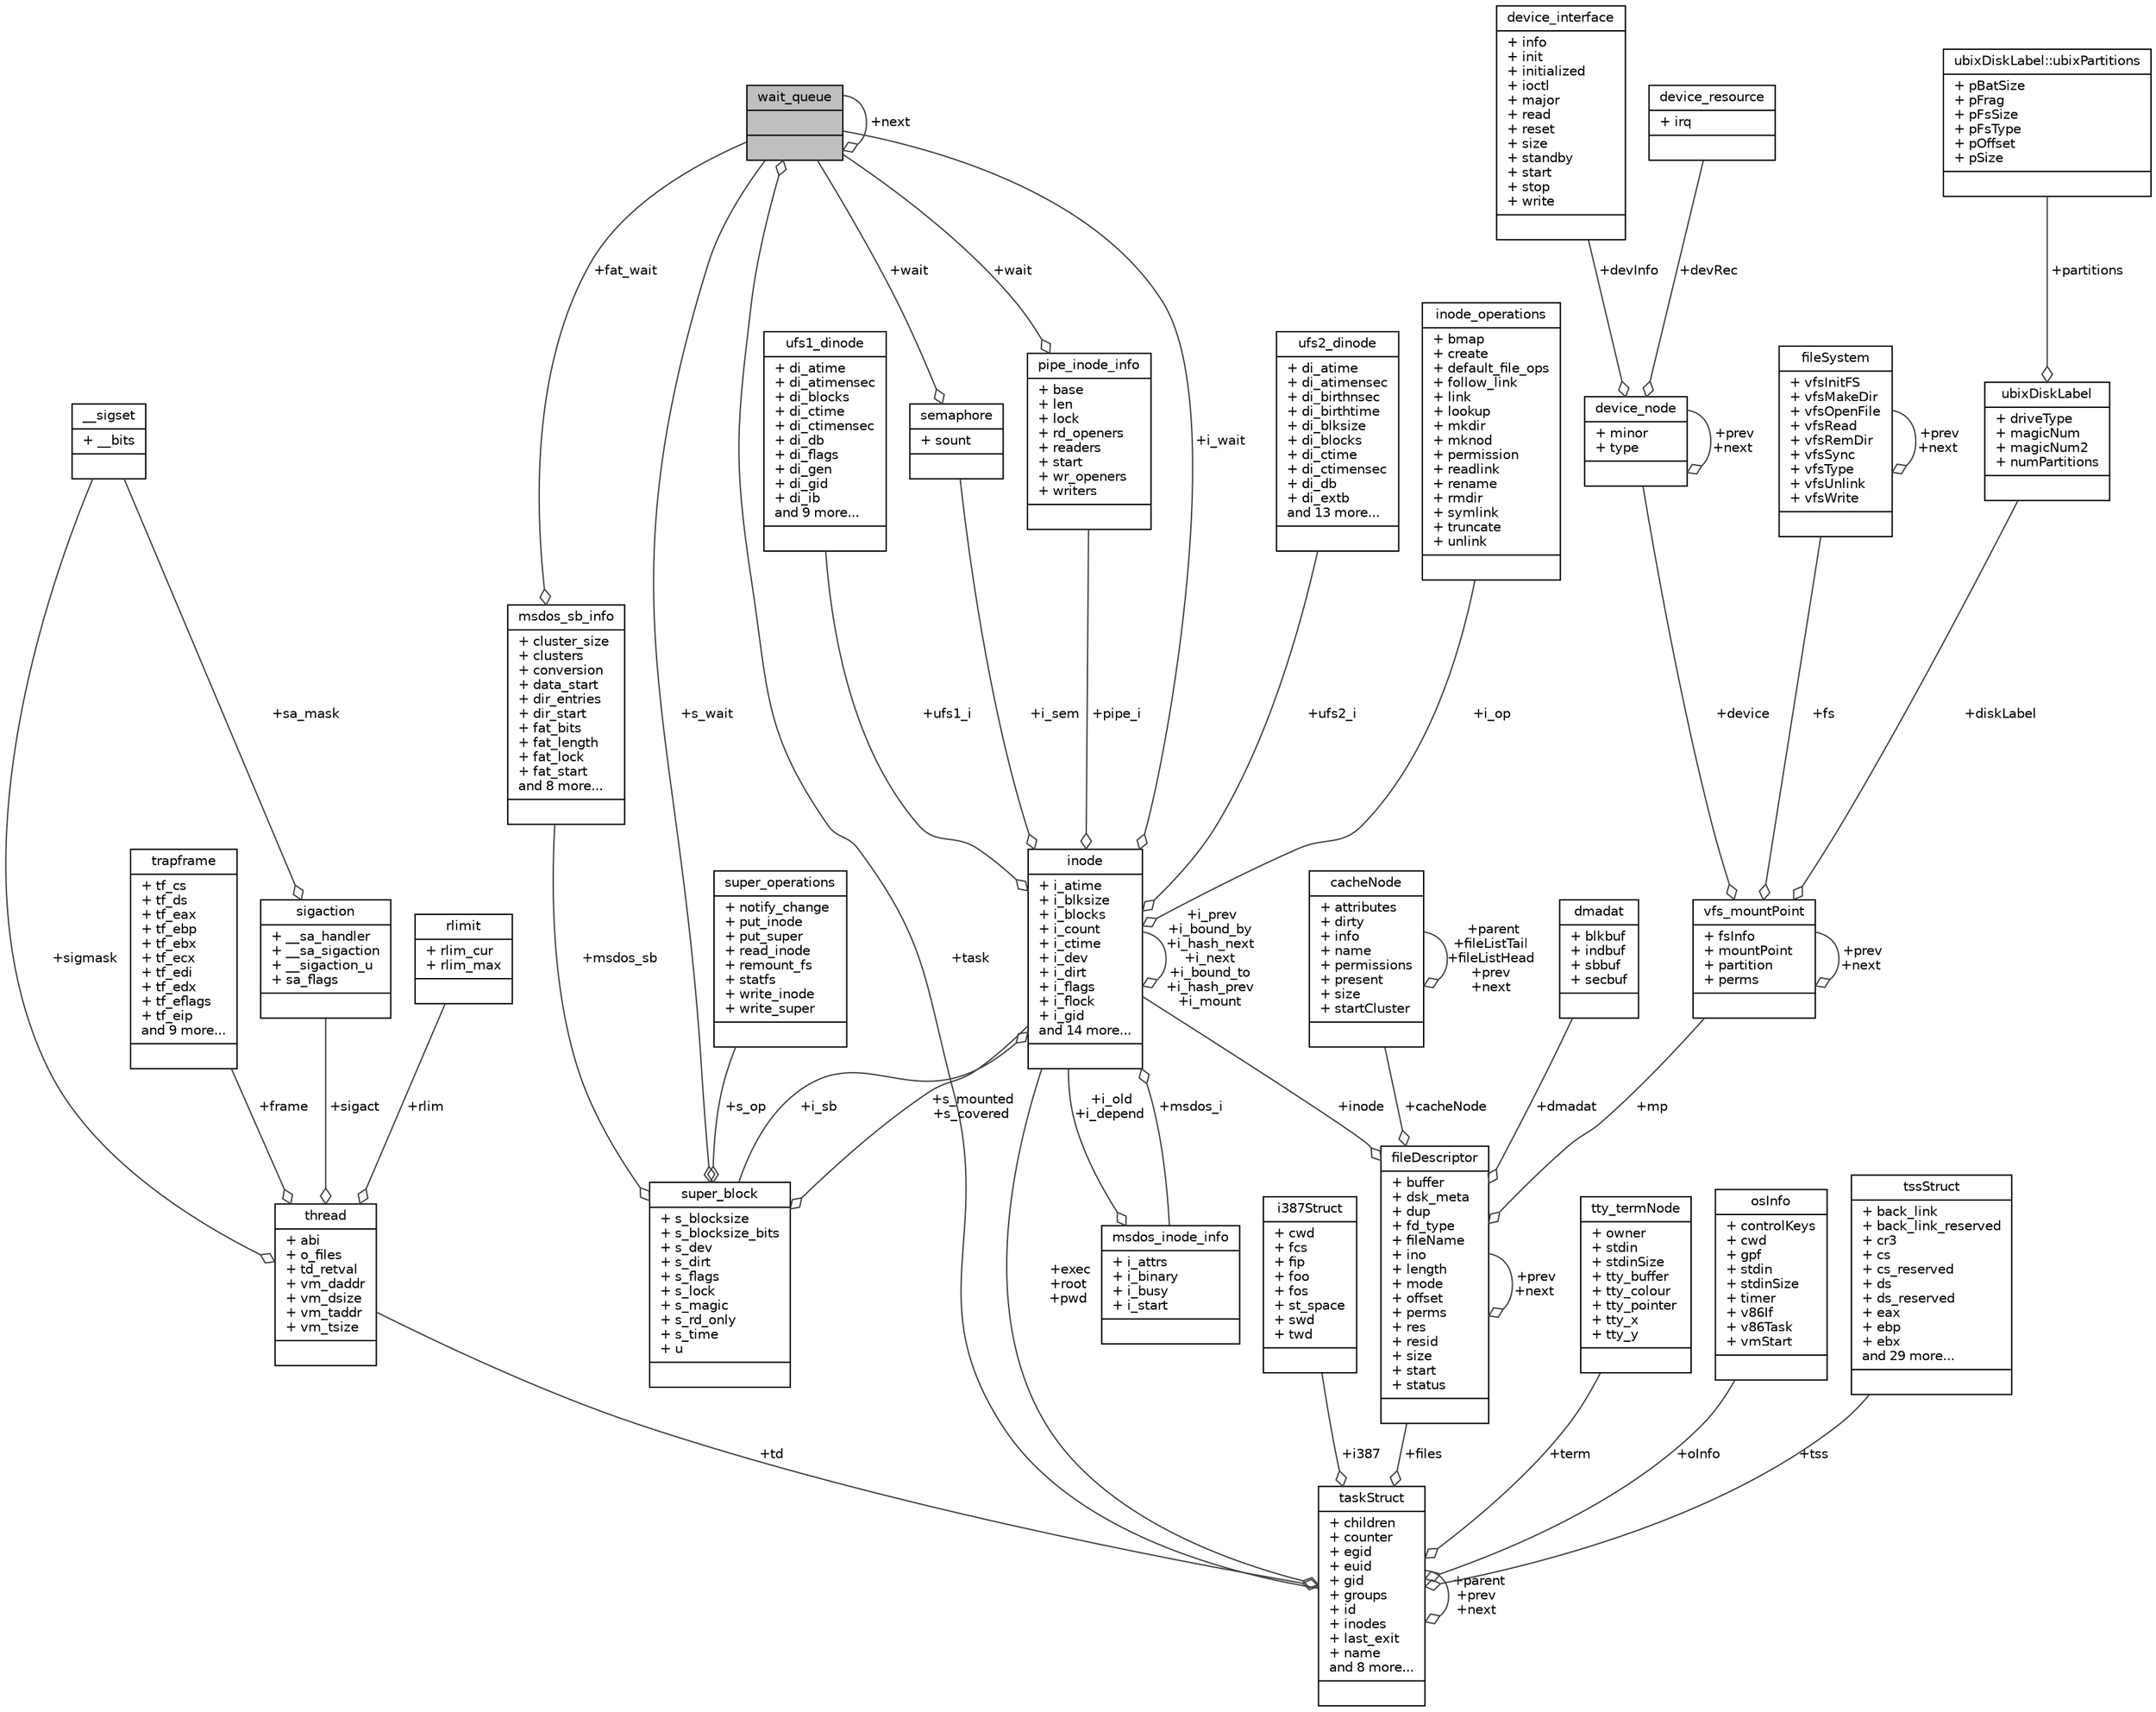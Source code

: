 digraph "wait_queue"
{
 // LATEX_PDF_SIZE
  edge [fontname="Helvetica",fontsize="10",labelfontname="Helvetica",labelfontsize="10"];
  node [fontname="Helvetica",fontsize="10",shape=record];
  Node1 [label="{wait_queue\n||}",height=0.2,width=0.4,color="black", fillcolor="grey75", style="filled", fontcolor="black",tooltip=" "];
  Node2 -> Node1 [color="grey25",fontsize="10",style="solid",label=" +task" ,arrowhead="odiamond",fontname="Helvetica"];
  Node2 [label="{taskStruct\n|+ children\l+ counter\l+ egid\l+ euid\l+ gid\l+ groups\l+ id\l+ inodes\l+ last_exit\l+ name\land 8 more...\l|}",height=0.2,width=0.4,color="black", fillcolor="white", style="filled",URL="$structtaskStruct.html",tooltip=" "];
  Node3 -> Node2 [color="grey25",fontsize="10",style="solid",label=" +exec\n+root\n+pwd" ,arrowhead="odiamond",fontname="Helvetica"];
  Node3 [label="{inode\n|+ i_atime\l+ i_blksize\l+ i_blocks\l+ i_count\l+ i_ctime\l+ i_dev\l+ i_dirt\l+ i_flags\l+ i_flock\l+ i_gid\land 14 more...\l|}",height=0.2,width=0.4,color="black", fillcolor="white", style="filled",URL="$structinode.html",tooltip=" "];
  Node4 -> Node3 [color="grey25",fontsize="10",style="solid",label=" +msdos_i" ,arrowhead="odiamond",fontname="Helvetica"];
  Node4 [label="{msdos_inode_info\n|+ i_attrs\l+ i_binary\l+ i_busy\l+ i_start\l|}",height=0.2,width=0.4,color="black", fillcolor="white", style="filled",URL="$structmsdos__inode__info.html",tooltip=" "];
  Node3 -> Node4 [color="grey25",fontsize="10",style="solid",label=" +i_old\n+i_depend" ,arrowhead="odiamond",fontname="Helvetica"];
  Node5 -> Node3 [color="grey25",fontsize="10",style="solid",label=" +i_sb" ,arrowhead="odiamond",fontname="Helvetica"];
  Node5 [label="{super_block\n|+ s_blocksize\l+ s_blocksize_bits\l+ s_dev\l+ s_dirt\l+ s_flags\l+ s_lock\l+ s_magic\l+ s_rd_only\l+ s_time\l+ u\l|}",height=0.2,width=0.4,color="black", fillcolor="white", style="filled",URL="$structsuper__block.html",tooltip=" "];
  Node6 -> Node5 [color="grey25",fontsize="10",style="solid",label=" +msdos_sb" ,arrowhead="odiamond",fontname="Helvetica"];
  Node6 [label="{msdos_sb_info\n|+ cluster_size\l+ clusters\l+ conversion\l+ data_start\l+ dir_entries\l+ dir_start\l+ fat_bits\l+ fat_length\l+ fat_lock\l+ fat_start\land 8 more...\l|}",height=0.2,width=0.4,color="black", fillcolor="white", style="filled",URL="$structmsdos__sb__info.html",tooltip=" "];
  Node1 -> Node6 [color="grey25",fontsize="10",style="solid",label=" +fat_wait" ,arrowhead="odiamond",fontname="Helvetica"];
  Node3 -> Node5 [color="grey25",fontsize="10",style="solid",label=" +s_mounted\n+s_covered" ,arrowhead="odiamond",fontname="Helvetica"];
  Node1 -> Node5 [color="grey25",fontsize="10",style="solid",label=" +s_wait" ,arrowhead="odiamond",fontname="Helvetica"];
  Node7 -> Node5 [color="grey25",fontsize="10",style="solid",label=" +s_op" ,arrowhead="odiamond",fontname="Helvetica"];
  Node7 [label="{super_operations\n|+ notify_change\l+ put_inode\l+ put_super\l+ read_inode\l+ remount_fs\l+ statfs\l+ write_inode\l+ write_super\l|}",height=0.2,width=0.4,color="black", fillcolor="white", style="filled",URL="$structsuper__operations.html",tooltip=" "];
  Node3 -> Node3 [color="grey25",fontsize="10",style="solid",label=" +i_prev\n+i_bound_by\n+i_hash_next\n+i_next\n+i_bound_to\n+i_hash_prev\n+i_mount" ,arrowhead="odiamond",fontname="Helvetica"];
  Node8 -> Node3 [color="grey25",fontsize="10",style="solid",label=" +i_sem" ,arrowhead="odiamond",fontname="Helvetica"];
  Node8 [label="{semaphore\n|+ sount\l|}",height=0.2,width=0.4,color="black", fillcolor="white", style="filled",URL="$structsemaphore.html",tooltip=" "];
  Node1 -> Node8 [color="grey25",fontsize="10",style="solid",label=" +wait" ,arrowhead="odiamond",fontname="Helvetica"];
  Node9 -> Node3 [color="grey25",fontsize="10",style="solid",label=" +pipe_i" ,arrowhead="odiamond",fontname="Helvetica"];
  Node9 [label="{pipe_inode_info\n|+ base\l+ len\l+ lock\l+ rd_openers\l+ readers\l+ start\l+ wr_openers\l+ writers\l|}",height=0.2,width=0.4,color="black", fillcolor="white", style="filled",URL="$structpipe__inode__info.html",tooltip=" "];
  Node1 -> Node9 [color="grey25",fontsize="10",style="solid",label=" +wait" ,arrowhead="odiamond",fontname="Helvetica"];
  Node10 -> Node3 [color="grey25",fontsize="10",style="solid",label=" +ufs2_i" ,arrowhead="odiamond",fontname="Helvetica"];
  Node10 [label="{ufs2_dinode\n|+ di_atime\l+ di_atimensec\l+ di_birthnsec\l+ di_birthtime\l+ di_blksize\l+ di_blocks\l+ di_ctime\l+ di_ctimensec\l+ di_db\l+ di_extb\land 13 more...\l|}",height=0.2,width=0.4,color="black", fillcolor="white", style="filled",URL="$structufs2__dinode.html",tooltip=" "];
  Node1 -> Node3 [color="grey25",fontsize="10",style="solid",label=" +i_wait" ,arrowhead="odiamond",fontname="Helvetica"];
  Node11 -> Node3 [color="grey25",fontsize="10",style="solid",label=" +i_op" ,arrowhead="odiamond",fontname="Helvetica"];
  Node11 [label="{inode_operations\n|+ bmap\l+ create\l+ default_file_ops\l+ follow_link\l+ link\l+ lookup\l+ mkdir\l+ mknod\l+ permission\l+ readlink\l+ rename\l+ rmdir\l+ symlink\l+ truncate\l+ unlink\l|}",height=0.2,width=0.4,color="black", fillcolor="white", style="filled",URL="$structinode__operations.html",tooltip=" "];
  Node12 -> Node3 [color="grey25",fontsize="10",style="solid",label=" +ufs1_i" ,arrowhead="odiamond",fontname="Helvetica"];
  Node12 [label="{ufs1_dinode\n|+ di_atime\l+ di_atimensec\l+ di_blocks\l+ di_ctime\l+ di_ctimensec\l+ di_db\l+ di_flags\l+ di_gen\l+ di_gid\l+ di_ib\land 9 more...\l|}",height=0.2,width=0.4,color="black", fillcolor="white", style="filled",URL="$structufs1__dinode.html",tooltip=" "];
  Node2 -> Node2 [color="grey25",fontsize="10",style="solid",label=" +parent\n+prev\n+next" ,arrowhead="odiamond",fontname="Helvetica"];
  Node13 -> Node2 [color="grey25",fontsize="10",style="solid",label=" +i387" ,arrowhead="odiamond",fontname="Helvetica"];
  Node13 [label="{i387Struct\n|+ cwd\l+ fcs\l+ fip\l+ foo\l+ fos\l+ st_space\l+ swd\l+ twd\l|}",height=0.2,width=0.4,color="black", fillcolor="white", style="filled",URL="$structi387Struct.html",tooltip=" "];
  Node14 -> Node2 [color="grey25",fontsize="10",style="solid",label=" +td" ,arrowhead="odiamond",fontname="Helvetica"];
  Node14 [label="{thread\n|+ abi\l+ o_files\l+ td_retval\l+ vm_daddr\l+ vm_dsize\l+ vm_taddr\l+ vm_tsize\l|}",height=0.2,width=0.4,color="black", fillcolor="white", style="filled",URL="$structthread.html",tooltip=" "];
  Node15 -> Node14 [color="grey25",fontsize="10",style="solid",label=" +frame" ,arrowhead="odiamond",fontname="Helvetica"];
  Node15 [label="{trapframe\n|+ tf_cs\l+ tf_ds\l+ tf_eax\l+ tf_ebp\l+ tf_ebx\l+ tf_ecx\l+ tf_edi\l+ tf_edx\l+ tf_eflags\l+ tf_eip\land 9 more...\l|}",height=0.2,width=0.4,color="black", fillcolor="white", style="filled",URL="$structtrapframe.html",tooltip=" "];
  Node16 -> Node14 [color="grey25",fontsize="10",style="solid",label=" +sigmask" ,arrowhead="odiamond",fontname="Helvetica"];
  Node16 [label="{__sigset\n|+ __bits\l|}",height=0.2,width=0.4,color="black", fillcolor="white", style="filled",URL="$struct____sigset.html",tooltip=" "];
  Node17 -> Node14 [color="grey25",fontsize="10",style="solid",label=" +rlim" ,arrowhead="odiamond",fontname="Helvetica"];
  Node17 [label="{rlimit\n|+ rlim_cur\l+ rlim_max\l|}",height=0.2,width=0.4,color="black", fillcolor="white", style="filled",URL="$structrlimit.html",tooltip=" "];
  Node18 -> Node14 [color="grey25",fontsize="10",style="solid",label=" +sigact" ,arrowhead="odiamond",fontname="Helvetica"];
  Node18 [label="{sigaction\n|+ __sa_handler\l+ __sa_sigaction\l+ __sigaction_u\l+ sa_flags\l|}",height=0.2,width=0.4,color="black", fillcolor="white", style="filled",URL="$structsigaction.html",tooltip=" "];
  Node16 -> Node18 [color="grey25",fontsize="10",style="solid",label=" +sa_mask" ,arrowhead="odiamond",fontname="Helvetica"];
  Node19 -> Node2 [color="grey25",fontsize="10",style="solid",label=" +files" ,arrowhead="odiamond",fontname="Helvetica"];
  Node19 [label="{fileDescriptor\n|+ buffer\l+ dsk_meta\l+ dup\l+ fd_type\l+ fileName\l+ ino\l+ length\l+ mode\l+ offset\l+ perms\l+ res\l+ resid\l+ size\l+ start\l+ status\l|}",height=0.2,width=0.4,color="black", fillcolor="white", style="filled",URL="$structfileDescriptor.html",tooltip=" "];
  Node3 -> Node19 [color="grey25",fontsize="10",style="solid",label=" +inode" ,arrowhead="odiamond",fontname="Helvetica"];
  Node20 -> Node19 [color="grey25",fontsize="10",style="solid",label=" +cacheNode" ,arrowhead="odiamond",fontname="Helvetica"];
  Node20 [label="{cacheNode\n|+ attributes\l+ dirty\l+ info\l+ name\l+ permissions\l+ present\l+ size\l+ startCluster\l|}",height=0.2,width=0.4,color="black", fillcolor="white", style="filled",URL="$structcacheNode.html",tooltip=" "];
  Node20 -> Node20 [color="grey25",fontsize="10",style="solid",label=" +parent\n+fileListTail\n+fileListHead\n+prev\n+next" ,arrowhead="odiamond",fontname="Helvetica"];
  Node19 -> Node19 [color="grey25",fontsize="10",style="solid",label=" +prev\n+next" ,arrowhead="odiamond",fontname="Helvetica"];
  Node21 -> Node19 [color="grey25",fontsize="10",style="solid",label=" +dmadat" ,arrowhead="odiamond",fontname="Helvetica"];
  Node21 [label="{dmadat\n|+ blkbuf\l+ indbuf\l+ sbbuf\l+ secbuf\l|}",height=0.2,width=0.4,color="black", fillcolor="white", style="filled",URL="$structdmadat.html",tooltip=" "];
  Node22 -> Node19 [color="grey25",fontsize="10",style="solid",label=" +mp" ,arrowhead="odiamond",fontname="Helvetica"];
  Node22 [label="{vfs_mountPoint\n|+ fsInfo\l+ mountPoint\l+ partition\l+ perms\l|}",height=0.2,width=0.4,color="black", fillcolor="white", style="filled",URL="$structvfs__mountPoint.html",tooltip=" "];
  Node23 -> Node22 [color="grey25",fontsize="10",style="solid",label=" +diskLabel" ,arrowhead="odiamond",fontname="Helvetica"];
  Node23 [label="{ubixDiskLabel\n|+ driveType\l+ magicNum\l+ magicNum2\l+ numPartitions\l|}",height=0.2,width=0.4,color="black", fillcolor="white", style="filled",URL="$structubixDiskLabel.html",tooltip=" "];
  Node24 -> Node23 [color="grey25",fontsize="10",style="solid",label=" +partitions" ,arrowhead="odiamond",fontname="Helvetica"];
  Node24 [label="{ubixDiskLabel::ubixPartitions\n|+ pBatSize\l+ pFrag\l+ pFsSize\l+ pFsType\l+ pOffset\l+ pSize\l|}",height=0.2,width=0.4,color="black", fillcolor="white", style="filled",URL="$structubixDiskLabel_1_1ubixPartitions.html",tooltip=" "];
  Node25 -> Node22 [color="grey25",fontsize="10",style="solid",label=" +device" ,arrowhead="odiamond",fontname="Helvetica"];
  Node25 [label="{device_node\n|+ minor\l+ type\l|}",height=0.2,width=0.4,color="black", fillcolor="white", style="filled",URL="$structdevice__node.html",tooltip=" "];
  Node26 -> Node25 [color="grey25",fontsize="10",style="solid",label=" +devRec" ,arrowhead="odiamond",fontname="Helvetica"];
  Node26 [label="{device_resource\n|+ irq\l|}",height=0.2,width=0.4,color="black", fillcolor="white", style="filled",URL="$structdevice__resource.html",tooltip=" "];
  Node27 -> Node25 [color="grey25",fontsize="10",style="solid",label=" +devInfo" ,arrowhead="odiamond",fontname="Helvetica"];
  Node27 [label="{device_interface\n|+ info\l+ init\l+ initialized\l+ ioctl\l+ major\l+ read\l+ reset\l+ size\l+ standby\l+ start\l+ stop\l+ write\l|}",height=0.2,width=0.4,color="black", fillcolor="white", style="filled",URL="$structdevice__interface.html",tooltip=" "];
  Node25 -> Node25 [color="grey25",fontsize="10",style="solid",label=" +prev\n+next" ,arrowhead="odiamond",fontname="Helvetica"];
  Node28 -> Node22 [color="grey25",fontsize="10",style="solid",label=" +fs" ,arrowhead="odiamond",fontname="Helvetica"];
  Node28 [label="{fileSystem\n|+ vfsInitFS\l+ vfsMakeDir\l+ vfsOpenFile\l+ vfsRead\l+ vfsRemDir\l+ vfsSync\l+ vfsType\l+ vfsUnlink\l+ vfsWrite\l|}",height=0.2,width=0.4,color="black", fillcolor="white", style="filled",URL="$structfileSystem.html",tooltip="filesSystem Structure"];
  Node28 -> Node28 [color="grey25",fontsize="10",style="solid",label=" +prev\n+next" ,arrowhead="odiamond",fontname="Helvetica"];
  Node22 -> Node22 [color="grey25",fontsize="10",style="solid",label=" +prev\n+next" ,arrowhead="odiamond",fontname="Helvetica"];
  Node29 -> Node2 [color="grey25",fontsize="10",style="solid",label=" +term" ,arrowhead="odiamond",fontname="Helvetica"];
  Node29 [label="{tty_termNode\n|+ owner\l+ stdin\l+ stdinSize\l+ tty_buffer\l+ tty_colour\l+ tty_pointer\l+ tty_x\l+ tty_y\l|}",height=0.2,width=0.4,color="black", fillcolor="white", style="filled",URL="$structtty__termNode.html",tooltip=" "];
  Node30 -> Node2 [color="grey25",fontsize="10",style="solid",label=" +oInfo" ,arrowhead="odiamond",fontname="Helvetica"];
  Node30 [label="{osInfo\n|+ controlKeys\l+ cwd\l+ gpf\l+ stdin\l+ stdinSize\l+ timer\l+ v86If\l+ v86Task\l+ vmStart\l|}",height=0.2,width=0.4,color="black", fillcolor="white", style="filled",URL="$structosInfo.html",tooltip=" "];
  Node31 -> Node2 [color="grey25",fontsize="10",style="solid",label=" +tss" ,arrowhead="odiamond",fontname="Helvetica"];
  Node31 [label="{tssStruct\n|+ back_link\l+ back_link_reserved\l+ cr3\l+ cs\l+ cs_reserved\l+ ds\l+ ds_reserved\l+ eax\l+ ebp\l+ ebx\land 29 more...\l|}",height=0.2,width=0.4,color="black", fillcolor="white", style="filled",URL="$structtssStruct.html",tooltip=" "];
  Node1 -> Node1 [color="grey25",fontsize="10",style="solid",label=" +next" ,arrowhead="odiamond",fontname="Helvetica"];
}
